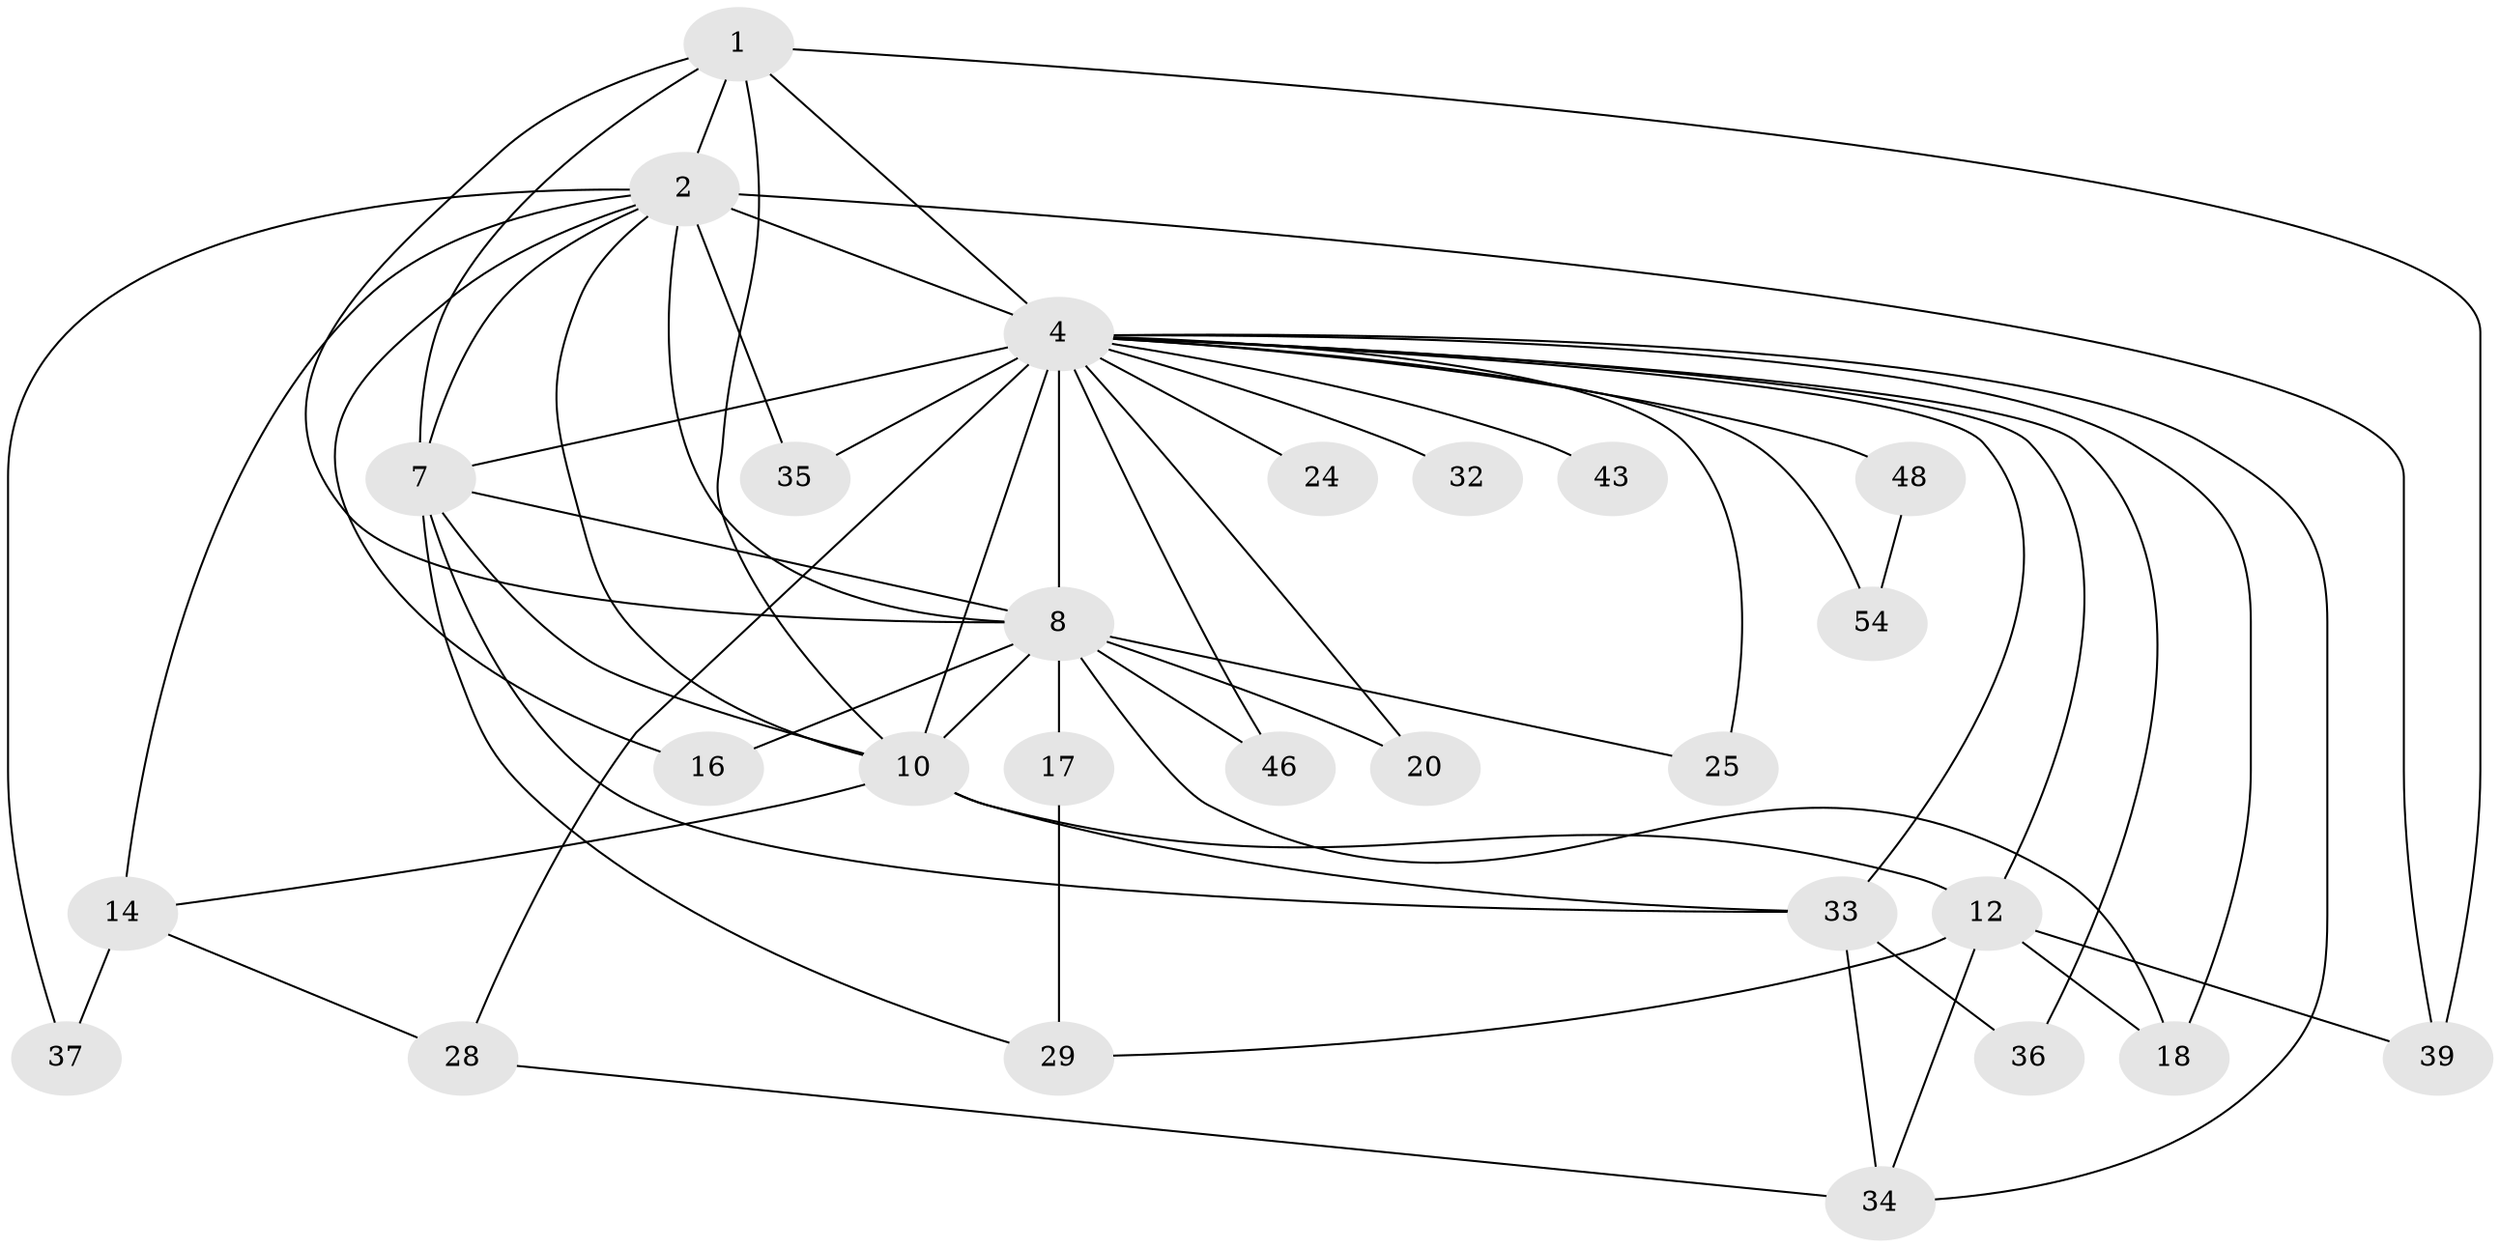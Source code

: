 // original degree distribution, {12: 0.05454545454545454, 11: 0.03636363636363636, 26: 0.01818181818181818, 14: 0.01818181818181818, 15: 0.03636363636363636, 19: 0.01818181818181818, 5: 0.03636363636363636, 7: 0.01818181818181818, 3: 0.21818181818181817, 4: 0.05454545454545454, 2: 0.4727272727272727, 6: 0.01818181818181818}
// Generated by graph-tools (version 1.1) at 2025/17/03/04/25 18:17:22]
// undirected, 27 vertices, 58 edges
graph export_dot {
graph [start="1"]
  node [color=gray90,style=filled];
  1;
  2 [super="+3+9+21+19"];
  4 [super="+5+23+47+15"];
  7;
  8 [super="+50+52+38+11+13"];
  10;
  12 [super="+26+31"];
  14;
  16;
  17;
  18;
  20 [super="+40"];
  24;
  25 [super="+44"];
  28;
  29 [super="+49"];
  32;
  33 [super="+55+41"];
  34 [super="+51"];
  35;
  36;
  37;
  39 [super="+45"];
  43;
  46;
  48;
  54;
  1 -- 2 [weight=4];
  1 -- 4 [weight=4];
  1 -- 7;
  1 -- 8;
  1 -- 10;
  1 -- 39;
  2 -- 4 [weight=11];
  2 -- 7 [weight=3];
  2 -- 8 [weight=4];
  2 -- 10 [weight=3];
  2 -- 37;
  2 -- 39;
  2 -- 16;
  2 -- 35;
  2 -- 14;
  4 -- 7 [weight=3];
  4 -- 8 [weight=7];
  4 -- 10 [weight=6];
  4 -- 18;
  4 -- 24 [weight=2];
  4 -- 25 [weight=2];
  4 -- 32 [weight=2];
  4 -- 33 [weight=2];
  4 -- 36;
  4 -- 43 [weight=2];
  4 -- 12 [weight=2];
  4 -- 28;
  4 -- 48 [weight=2];
  4 -- 54;
  4 -- 34;
  4 -- 35;
  4 -- 46;
  4 -- 20 [weight=2];
  7 -- 8;
  7 -- 10;
  7 -- 29;
  7 -- 33;
  8 -- 10;
  8 -- 17 [weight=2];
  8 -- 18;
  8 -- 46;
  8 -- 20;
  8 -- 25;
  8 -- 16;
  10 -- 12;
  10 -- 14;
  10 -- 33;
  12 -- 34;
  12 -- 18;
  12 -- 39;
  12 -- 29;
  14 -- 28;
  14 -- 37;
  17 -- 29;
  28 -- 34;
  33 -- 36;
  33 -- 34;
  48 -- 54;
}
